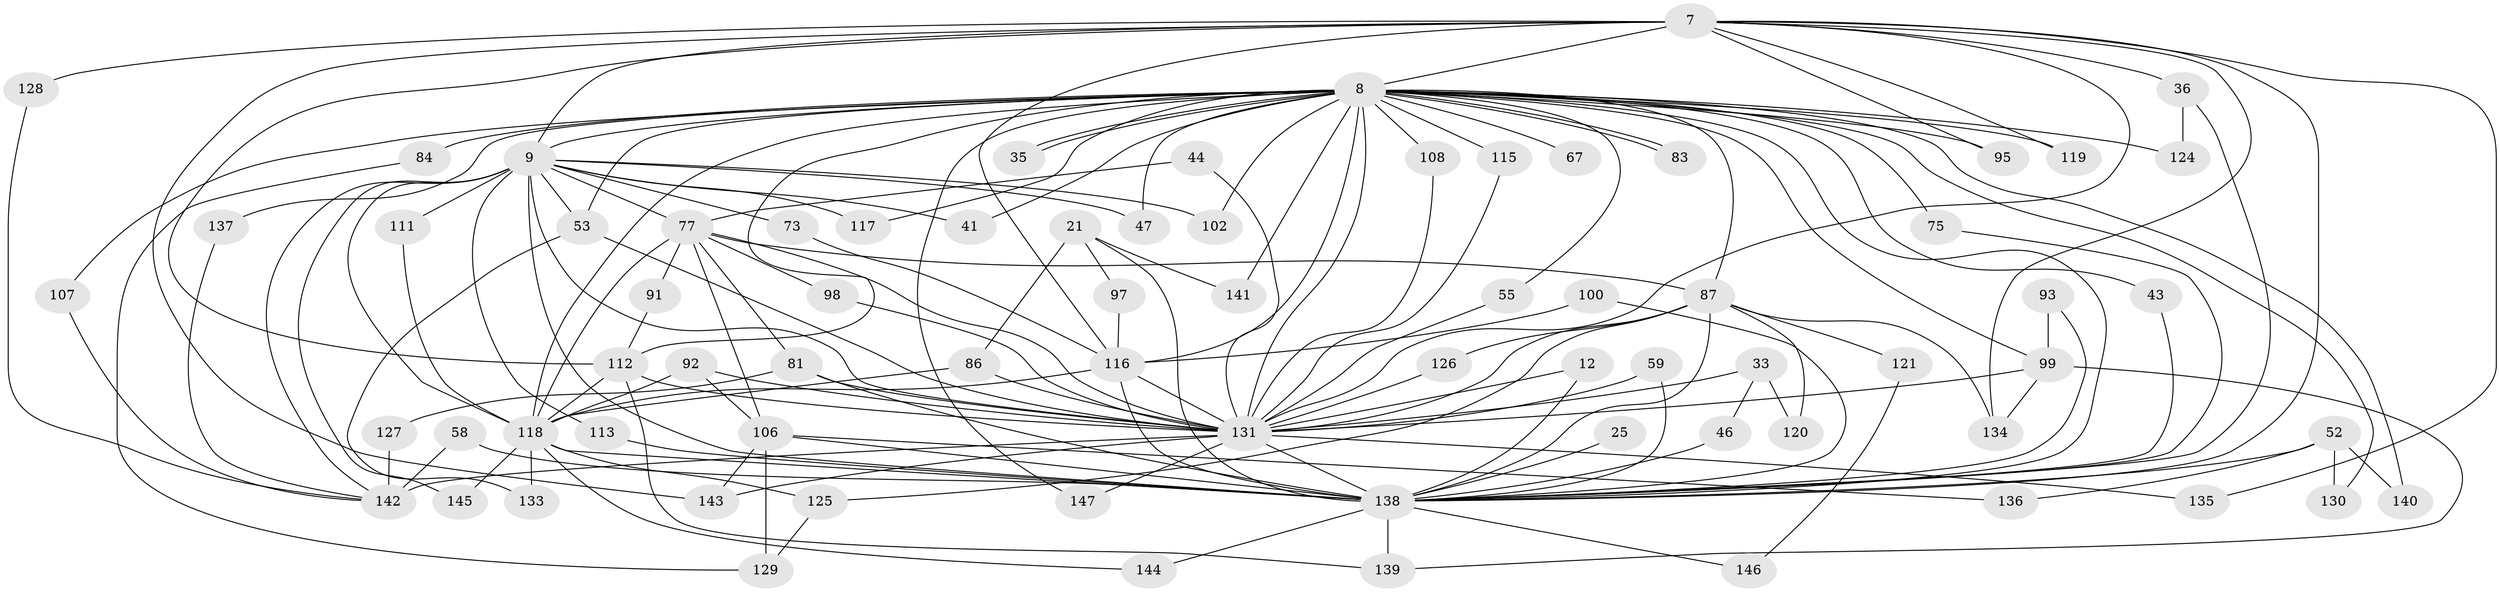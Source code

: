 // original degree distribution, {32: 0.006802721088435374, 13: 0.006802721088435374, 25: 0.006802721088435374, 17: 0.006802721088435374, 24: 0.006802721088435374, 23: 0.006802721088435374, 15: 0.006802721088435374, 40: 0.006802721088435374, 18: 0.006802721088435374, 28: 0.006802721088435374, 7: 0.013605442176870748, 2: 0.4965986394557823, 6: 0.061224489795918366, 3: 0.23809523809523808, 9: 0.006802721088435374, 4: 0.08843537414965986, 5: 0.02040816326530612, 8: 0.006802721088435374}
// Generated by graph-tools (version 1.1) at 2025/45/03/09/25 04:45:44]
// undirected, 73 vertices, 156 edges
graph export_dot {
graph [start="1"]
  node [color=gray90,style=filled];
  7 [super="+2"];
  8 [super="+1"];
  9 [super="+4"];
  12;
  21;
  25;
  33;
  35;
  36;
  41 [super="+17"];
  43;
  44;
  46;
  47;
  52;
  53 [super="+49"];
  55;
  58;
  59;
  67;
  73;
  75;
  77 [super="+66"];
  81 [super="+16"];
  83;
  84 [super="+60"];
  86 [super="+54+82"];
  87 [super="+37+69"];
  91;
  92;
  93;
  95;
  97;
  98;
  99 [super="+51+70+74"];
  100;
  102;
  106 [super="+57"];
  107;
  108;
  111;
  112 [super="+68+89"];
  113;
  115 [super="+22"];
  116 [super="+94+39+114+65"];
  117;
  118 [super="+110+103+96"];
  119;
  120;
  121;
  124 [super="+123+105"];
  125 [super="+109"];
  126 [super="+62"];
  127;
  128;
  129 [super="+72"];
  130;
  131 [super="+50+122+104"];
  133;
  134 [super="+132"];
  135;
  136;
  137;
  138 [super="+56+6"];
  139 [super="+80"];
  140;
  141;
  142 [super="+64"];
  143 [super="+71"];
  144;
  145;
  146;
  147;
  7 -- 8 [weight=4];
  7 -- 9 [weight=4];
  7 -- 119;
  7 -- 128;
  7 -- 143;
  7 -- 36;
  7 -- 135;
  7 -- 95;
  7 -- 112 [weight=2];
  7 -- 131 [weight=4];
  7 -- 134;
  7 -- 138 [weight=4];
  7 -- 116;
  8 -- 9 [weight=4];
  8 -- 35;
  8 -- 35;
  8 -- 43;
  8 -- 55;
  8 -- 67 [weight=2];
  8 -- 75;
  8 -- 83;
  8 -- 83;
  8 -- 102;
  8 -- 107;
  8 -- 108;
  8 -- 117;
  8 -- 119;
  8 -- 124 [weight=3];
  8 -- 137;
  8 -- 140;
  8 -- 147;
  8 -- 84 [weight=3];
  8 -- 130;
  8 -- 141;
  8 -- 95;
  8 -- 47;
  8 -- 115 [weight=2];
  8 -- 116 [weight=6];
  8 -- 53 [weight=2];
  8 -- 118 [weight=8];
  8 -- 41;
  8 -- 87;
  8 -- 99 [weight=2];
  8 -- 138 [weight=5];
  8 -- 112;
  8 -- 131 [weight=5];
  9 -- 41;
  9 -- 47;
  9 -- 111;
  9 -- 113;
  9 -- 73;
  9 -- 102;
  9 -- 145;
  9 -- 117;
  9 -- 142;
  9 -- 53;
  9 -- 131 [weight=6];
  9 -- 138 [weight=4];
  9 -- 118;
  9 -- 77 [weight=4];
  12 -- 131;
  12 -- 138;
  21 -- 97;
  21 -- 141;
  21 -- 86;
  21 -- 138 [weight=2];
  25 -- 138 [weight=2];
  33 -- 46;
  33 -- 120;
  33 -- 131 [weight=2];
  36 -- 124;
  36 -- 138;
  43 -- 138;
  44 -- 131;
  44 -- 77;
  46 -- 138;
  52 -- 130;
  52 -- 136;
  52 -- 140;
  52 -- 138 [weight=2];
  53 -- 133;
  53 -- 131;
  55 -- 131;
  58 -- 142;
  58 -- 138;
  59 -- 131;
  59 -- 138;
  73 -- 116;
  75 -- 138;
  77 -- 118 [weight=3];
  77 -- 98;
  77 -- 131;
  77 -- 106;
  77 -- 81;
  77 -- 87 [weight=2];
  77 -- 91;
  81 -- 127;
  81 -- 131;
  81 -- 138 [weight=2];
  84 -- 129;
  86 -- 131 [weight=2];
  86 -- 118 [weight=2];
  87 -- 121 [weight=2];
  87 -- 126;
  87 -- 134;
  87 -- 120;
  87 -- 125;
  87 -- 131;
  87 -- 138;
  91 -- 112;
  92 -- 106;
  92 -- 118;
  92 -- 131;
  93 -- 99;
  93 -- 138;
  97 -- 116;
  98 -- 131;
  99 -- 131 [weight=4];
  99 -- 139;
  99 -- 134;
  100 -- 116;
  100 -- 138;
  106 -- 136;
  106 -- 143;
  106 -- 129;
  106 -- 138 [weight=2];
  107 -- 142;
  108 -- 131;
  111 -- 118;
  112 -- 139;
  112 -- 131 [weight=2];
  112 -- 118;
  113 -- 138;
  115 -- 131;
  116 -- 131 [weight=3];
  116 -- 118 [weight=2];
  116 -- 138;
  118 -- 144;
  118 -- 133;
  118 -- 138 [weight=2];
  118 -- 125 [weight=2];
  118 -- 145;
  121 -- 146;
  125 -- 129;
  126 -- 131 [weight=2];
  127 -- 142;
  128 -- 142;
  131 -- 135;
  131 -- 138 [weight=7];
  131 -- 142 [weight=4];
  131 -- 143;
  131 -- 147;
  137 -- 142;
  138 -- 139;
  138 -- 144;
  138 -- 146;
}
